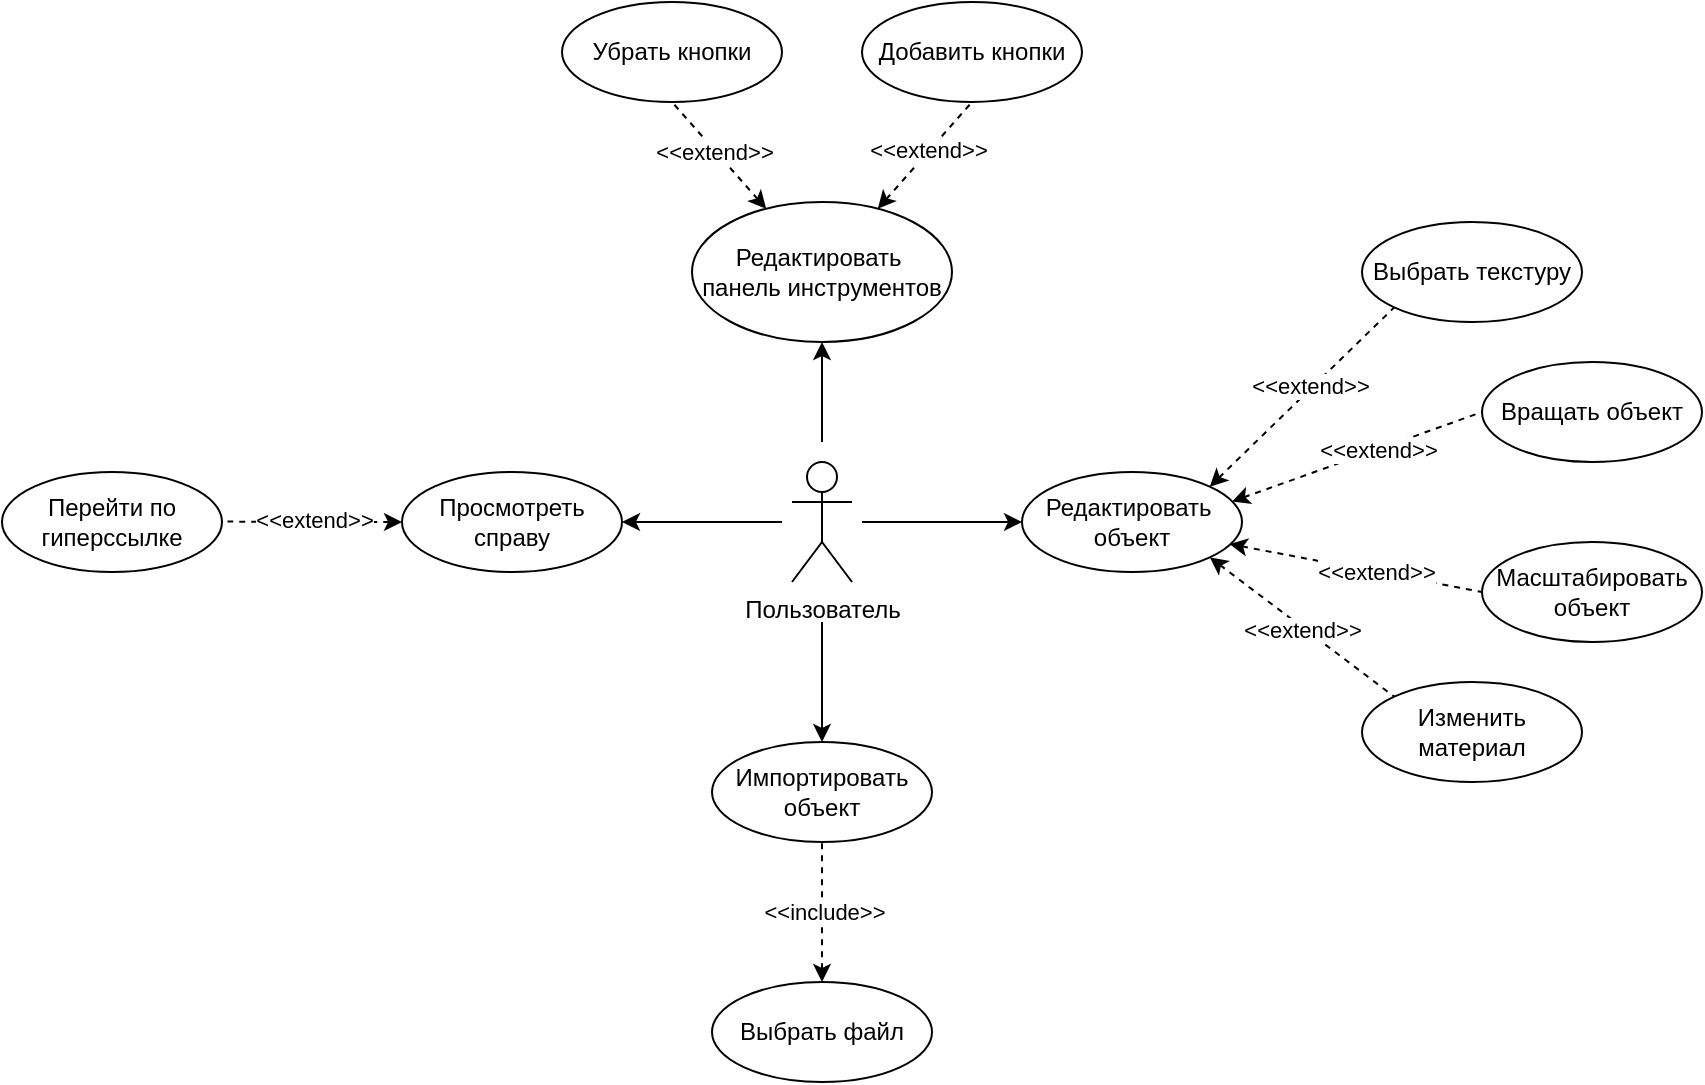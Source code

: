 <mxfile version="24.4.0" type="device">
  <diagram name="Страница — 1" id="liSzPpUbp-8HegR0iYfd">
    <mxGraphModel dx="1434" dy="758" grid="1" gridSize="10" guides="1" tooltips="1" connect="1" arrows="1" fold="1" page="1" pageScale="1" pageWidth="827" pageHeight="1169" math="0" shadow="0">
      <root>
        <mxCell id="0" />
        <mxCell id="1" parent="0" />
        <mxCell id="75zD5-N55KHtKkLXaBP9-1" value="Пользователь" style="shape=umlActor;verticalLabelPosition=bottom;verticalAlign=top;html=1;outlineConnect=0;" vertex="1" parent="1">
          <mxGeometry x="405" y="300" width="30" height="60" as="geometry" />
        </mxCell>
        <mxCell id="75zD5-N55KHtKkLXaBP9-2" value="Импортировать&lt;br&gt;объект" style="ellipse;whiteSpace=wrap;html=1;" vertex="1" parent="1">
          <mxGeometry x="365" y="440" width="110" height="50" as="geometry" />
        </mxCell>
        <mxCell id="75zD5-N55KHtKkLXaBP9-3" value="Редактировать&amp;nbsp;&lt;div&gt;&lt;span style=&quot;background-color: initial;&quot;&gt;объект&lt;/span&gt;&lt;/div&gt;" style="ellipse;whiteSpace=wrap;html=1;" vertex="1" parent="1">
          <mxGeometry x="520" y="305" width="110" height="50" as="geometry" />
        </mxCell>
        <mxCell id="75zD5-N55KHtKkLXaBP9-5" value="Редактировать&amp;nbsp;&lt;div&gt;панель инструментов&lt;/div&gt;" style="ellipse;whiteSpace=wrap;html=1;" vertex="1" parent="1">
          <mxGeometry x="355" y="170" width="130" height="70" as="geometry" />
        </mxCell>
        <mxCell id="75zD5-N55KHtKkLXaBP9-6" value="Просмотреть справу" style="ellipse;whiteSpace=wrap;html=1;" vertex="1" parent="1">
          <mxGeometry x="210" y="305" width="110" height="50" as="geometry" />
        </mxCell>
        <mxCell id="75zD5-N55KHtKkLXaBP9-7" value="" style="endArrow=classic;html=1;rounded=0;entryX=0.5;entryY=0;entryDx=0;entryDy=0;" edge="1" parent="1" target="75zD5-N55KHtKkLXaBP9-2">
          <mxGeometry width="50" height="50" relative="1" as="geometry">
            <mxPoint x="420" y="380" as="sourcePoint" />
            <mxPoint x="460" y="400" as="targetPoint" />
          </mxGeometry>
        </mxCell>
        <mxCell id="75zD5-N55KHtKkLXaBP9-8" value="" style="endArrow=classic;html=1;rounded=0;entryX=0;entryY=0.5;entryDx=0;entryDy=0;" edge="1" parent="1" target="75zD5-N55KHtKkLXaBP9-3">
          <mxGeometry width="50" height="50" relative="1" as="geometry">
            <mxPoint x="440" y="330" as="sourcePoint" />
            <mxPoint x="470" y="370" as="targetPoint" />
          </mxGeometry>
        </mxCell>
        <mxCell id="75zD5-N55KHtKkLXaBP9-9" value="" style="endArrow=classic;html=1;rounded=0;entryX=1;entryY=0.5;entryDx=0;entryDy=0;" edge="1" parent="1" target="75zD5-N55KHtKkLXaBP9-6">
          <mxGeometry width="50" height="50" relative="1" as="geometry">
            <mxPoint x="400" y="330" as="sourcePoint" />
            <mxPoint x="430" y="360" as="targetPoint" />
          </mxGeometry>
        </mxCell>
        <mxCell id="75zD5-N55KHtKkLXaBP9-10" value="" style="endArrow=classic;html=1;rounded=0;entryX=0.5;entryY=1;entryDx=0;entryDy=0;" edge="1" parent="1" target="75zD5-N55KHtKkLXaBP9-5">
          <mxGeometry width="50" height="50" relative="1" as="geometry">
            <mxPoint x="420" y="290" as="sourcePoint" />
            <mxPoint x="440" y="300" as="targetPoint" />
          </mxGeometry>
        </mxCell>
        <mxCell id="75zD5-N55KHtKkLXaBP9-11" value="Выбрать файл" style="ellipse;whiteSpace=wrap;html=1;" vertex="1" parent="1">
          <mxGeometry x="365" y="560" width="110" height="50" as="geometry" />
        </mxCell>
        <mxCell id="75zD5-N55KHtKkLXaBP9-12" value="Выбрать текстуру" style="ellipse;whiteSpace=wrap;html=1;" vertex="1" parent="1">
          <mxGeometry x="690" y="180" width="110" height="50" as="geometry" />
        </mxCell>
        <mxCell id="75zD5-N55KHtKkLXaBP9-13" value="Вращать объект" style="ellipse;whiteSpace=wrap;html=1;" vertex="1" parent="1">
          <mxGeometry x="750" y="250" width="110" height="50" as="geometry" />
        </mxCell>
        <mxCell id="75zD5-N55KHtKkLXaBP9-14" value="Масштабировать&lt;br&gt;объект" style="ellipse;whiteSpace=wrap;html=1;" vertex="1" parent="1">
          <mxGeometry x="750" y="340" width="110" height="50" as="geometry" />
        </mxCell>
        <mxCell id="75zD5-N55KHtKkLXaBP9-15" value="Изменить материал" style="ellipse;whiteSpace=wrap;html=1;" vertex="1" parent="1">
          <mxGeometry x="690" y="410" width="110" height="50" as="geometry" />
        </mxCell>
        <mxCell id="75zD5-N55KHtKkLXaBP9-16" value="" style="endArrow=none;dashed=1;html=1;rounded=0;entryX=0;entryY=0;entryDx=0;entryDy=0;startArrow=classic;startFill=1;exitX=1;exitY=1;exitDx=0;exitDy=0;" edge="1" parent="1" source="75zD5-N55KHtKkLXaBP9-3" target="75zD5-N55KHtKkLXaBP9-15">
          <mxGeometry width="50" height="50" relative="1" as="geometry">
            <mxPoint x="600" y="370" as="sourcePoint" />
            <mxPoint x="610" y="390" as="targetPoint" />
          </mxGeometry>
        </mxCell>
        <mxCell id="75zD5-N55KHtKkLXaBP9-23" value="&amp;lt;&amp;lt;extend&amp;gt;&amp;gt;" style="edgeLabel;html=1;align=center;verticalAlign=middle;resizable=0;points=[];" vertex="1" connectable="0" parent="75zD5-N55KHtKkLXaBP9-16">
          <mxGeometry x="0.011" y="-1" relative="1" as="geometry">
            <mxPoint as="offset" />
          </mxGeometry>
        </mxCell>
        <mxCell id="75zD5-N55KHtKkLXaBP9-17" value="" style="endArrow=none;dashed=1;html=1;rounded=0;entryX=0;entryY=0.5;entryDx=0;entryDy=0;exitX=0.943;exitY=0.72;exitDx=0;exitDy=0;startArrow=classic;startFill=1;exitPerimeter=0;" edge="1" parent="1" source="75zD5-N55KHtKkLXaBP9-3" target="75zD5-N55KHtKkLXaBP9-14">
          <mxGeometry width="50" height="50" relative="1" as="geometry">
            <mxPoint x="620" y="330" as="sourcePoint" />
            <mxPoint x="735" y="440" as="targetPoint" />
          </mxGeometry>
        </mxCell>
        <mxCell id="75zD5-N55KHtKkLXaBP9-22" value="&amp;lt;&amp;lt;extend&amp;gt;&amp;gt;" style="edgeLabel;html=1;align=center;verticalAlign=middle;resizable=0;points=[];" vertex="1" connectable="0" parent="75zD5-N55KHtKkLXaBP9-17">
          <mxGeometry x="0.154" relative="1" as="geometry">
            <mxPoint as="offset" />
          </mxGeometry>
        </mxCell>
        <mxCell id="75zD5-N55KHtKkLXaBP9-18" value="" style="endArrow=none;dashed=1;html=1;rounded=0;entryX=0;entryY=0.5;entryDx=0;entryDy=0;exitX=0.954;exitY=0.296;exitDx=0;exitDy=0;startArrow=classic;startFill=1;exitPerimeter=0;" edge="1" parent="1" source="75zD5-N55KHtKkLXaBP9-3" target="75zD5-N55KHtKkLXaBP9-13">
          <mxGeometry width="50" height="50" relative="1" as="geometry">
            <mxPoint x="640" y="300" as="sourcePoint" />
            <mxPoint x="760" y="335" as="targetPoint" />
          </mxGeometry>
        </mxCell>
        <mxCell id="75zD5-N55KHtKkLXaBP9-21" value="&amp;lt;&amp;lt;extend&amp;gt;&amp;gt;" style="edgeLabel;html=1;align=center;verticalAlign=middle;resizable=0;points=[];" vertex="1" connectable="0" parent="75zD5-N55KHtKkLXaBP9-18">
          <mxGeometry x="0.16" relative="1" as="geometry">
            <mxPoint as="offset" />
          </mxGeometry>
        </mxCell>
        <mxCell id="75zD5-N55KHtKkLXaBP9-19" value="" style="endArrow=none;dashed=1;html=1;rounded=0;entryX=0;entryY=1;entryDx=0;entryDy=0;exitX=1;exitY=0;exitDx=0;exitDy=0;startArrow=classic;startFill=1;" edge="1" parent="1" source="75zD5-N55KHtKkLXaBP9-3" target="75zD5-N55KHtKkLXaBP9-12">
          <mxGeometry width="50" height="50" relative="1" as="geometry">
            <mxPoint x="610" y="300" as="sourcePoint" />
            <mxPoint x="730" y="245" as="targetPoint" />
          </mxGeometry>
        </mxCell>
        <mxCell id="75zD5-N55KHtKkLXaBP9-20" value="&amp;lt;&amp;lt;extend&amp;gt;&amp;gt;" style="edgeLabel;html=1;align=center;verticalAlign=middle;resizable=0;points=[];" vertex="1" connectable="0" parent="75zD5-N55KHtKkLXaBP9-19">
          <mxGeometry x="0.102" y="1" relative="1" as="geometry">
            <mxPoint as="offset" />
          </mxGeometry>
        </mxCell>
        <mxCell id="75zD5-N55KHtKkLXaBP9-24" value="" style="endArrow=none;dashed=1;html=1;rounded=0;entryX=0.5;entryY=1;entryDx=0;entryDy=0;startArrow=classic;startFill=1;exitX=0.5;exitY=0;exitDx=0;exitDy=0;" edge="1" parent="1" source="75zD5-N55KHtKkLXaBP9-11" target="75zD5-N55KHtKkLXaBP9-2">
          <mxGeometry width="50" height="50" relative="1" as="geometry">
            <mxPoint x="475" y="500" as="sourcePoint" />
            <mxPoint x="567" y="569" as="targetPoint" />
          </mxGeometry>
        </mxCell>
        <mxCell id="75zD5-N55KHtKkLXaBP9-25" value="&amp;lt;&amp;lt;include&amp;gt;&amp;gt;" style="edgeLabel;html=1;align=center;verticalAlign=middle;resizable=0;points=[];" vertex="1" connectable="0" parent="75zD5-N55KHtKkLXaBP9-24">
          <mxGeometry x="0.011" y="-1" relative="1" as="geometry">
            <mxPoint as="offset" />
          </mxGeometry>
        </mxCell>
        <mxCell id="75zD5-N55KHtKkLXaBP9-26" value="Перейти по гиперссылке" style="ellipse;whiteSpace=wrap;html=1;" vertex="1" parent="1">
          <mxGeometry x="10" y="305" width="110" height="50" as="geometry" />
        </mxCell>
        <mxCell id="75zD5-N55KHtKkLXaBP9-27" value="" style="endArrow=none;dashed=1;html=1;rounded=0;entryX=1.025;entryY=0.496;entryDx=0;entryDy=0;startArrow=classic;startFill=1;exitX=0;exitY=0.5;exitDx=0;exitDy=0;entryPerimeter=0;" edge="1" parent="1" source="75zD5-N55KHtKkLXaBP9-6" target="75zD5-N55KHtKkLXaBP9-26">
          <mxGeometry width="50" height="50" relative="1" as="geometry">
            <mxPoint x="140" y="400.5" as="sourcePoint" />
            <mxPoint x="232" y="469.5" as="targetPoint" />
          </mxGeometry>
        </mxCell>
        <mxCell id="75zD5-N55KHtKkLXaBP9-28" value="&amp;lt;&amp;lt;extend&amp;gt;&amp;gt;" style="edgeLabel;html=1;align=center;verticalAlign=middle;resizable=0;points=[];" vertex="1" connectable="0" parent="75zD5-N55KHtKkLXaBP9-27">
          <mxGeometry x="0.011" y="-1" relative="1" as="geometry">
            <mxPoint as="offset" />
          </mxGeometry>
        </mxCell>
        <mxCell id="75zD5-N55KHtKkLXaBP9-29" value="Убрать кнопки" style="ellipse;whiteSpace=wrap;html=1;" vertex="1" parent="1">
          <mxGeometry x="290" y="70" width="110" height="50" as="geometry" />
        </mxCell>
        <mxCell id="75zD5-N55KHtKkLXaBP9-30" value="Добавить кнопки" style="ellipse;whiteSpace=wrap;html=1;" vertex="1" parent="1">
          <mxGeometry x="440" y="70" width="110" height="50" as="geometry" />
        </mxCell>
        <mxCell id="75zD5-N55KHtKkLXaBP9-31" value="" style="endArrow=none;dashed=1;html=1;rounded=0;entryX=0.5;entryY=1;entryDx=0;entryDy=0;startArrow=classic;startFill=1;" edge="1" parent="1" source="75zD5-N55KHtKkLXaBP9-5" target="75zD5-N55KHtKkLXaBP9-30">
          <mxGeometry width="50" height="50" relative="1" as="geometry">
            <mxPoint x="485" y="259" as="sourcePoint" />
            <mxPoint x="577" y="170" as="targetPoint" />
          </mxGeometry>
        </mxCell>
        <mxCell id="75zD5-N55KHtKkLXaBP9-32" value="&amp;lt;&amp;lt;extend&amp;gt;&amp;gt;" style="edgeLabel;html=1;align=center;verticalAlign=middle;resizable=0;points=[];" vertex="1" connectable="0" parent="75zD5-N55KHtKkLXaBP9-31">
          <mxGeometry x="0.102" y="1" relative="1" as="geometry">
            <mxPoint as="offset" />
          </mxGeometry>
        </mxCell>
        <mxCell id="75zD5-N55KHtKkLXaBP9-33" value="" style="endArrow=none;dashed=1;html=1;rounded=0;entryX=0.5;entryY=1;entryDx=0;entryDy=0;startArrow=classic;startFill=1;" edge="1" parent="1" source="75zD5-N55KHtKkLXaBP9-5" target="75zD5-N55KHtKkLXaBP9-29">
          <mxGeometry width="50" height="50" relative="1" as="geometry">
            <mxPoint x="458" y="183" as="sourcePoint" />
            <mxPoint x="505" y="130" as="targetPoint" />
          </mxGeometry>
        </mxCell>
        <mxCell id="75zD5-N55KHtKkLXaBP9-34" value="&amp;lt;&amp;lt;extend&amp;gt;&amp;gt;" style="edgeLabel;html=1;align=center;verticalAlign=middle;resizable=0;points=[];" vertex="1" connectable="0" parent="75zD5-N55KHtKkLXaBP9-33">
          <mxGeometry x="0.102" y="1" relative="1" as="geometry">
            <mxPoint as="offset" />
          </mxGeometry>
        </mxCell>
      </root>
    </mxGraphModel>
  </diagram>
</mxfile>
